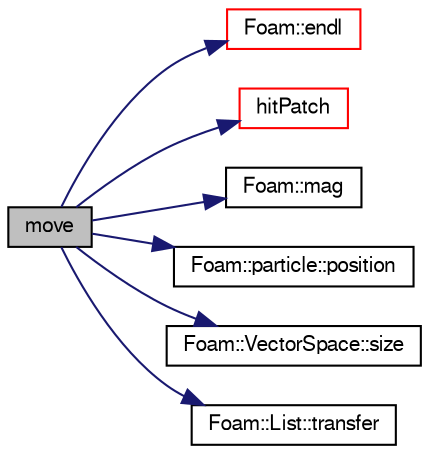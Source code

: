 digraph "move"
{
  bgcolor="transparent";
  edge [fontname="FreeSans",fontsize="10",labelfontname="FreeSans",labelfontsize="10"];
  node [fontname="FreeSans",fontsize="10",shape=record];
  rankdir="LR";
  Node79 [label="move",height=0.2,width=0.4,color="black", fillcolor="grey75", style="filled", fontcolor="black"];
  Node79 -> Node80 [color="midnightblue",fontsize="10",style="solid",fontname="FreeSans"];
  Node80 [label="Foam::endl",height=0.2,width=0.4,color="red",URL="$a21124.html#a2db8fe02a0d3909e9351bb4275b23ce4",tooltip="Add newline and flush stream. "];
  Node79 -> Node82 [color="midnightblue",fontsize="10",style="solid",fontname="FreeSans"];
  Node82 [label="hitPatch",height=0.2,width=0.4,color="red",URL="$a28774.html#a4caf1bad861c1ac81a4479c6de40ec58",tooltip="Overridable function to handle the particle hitting a patch. "];
  Node79 -> Node89 [color="midnightblue",fontsize="10",style="solid",fontname="FreeSans"];
  Node89 [label="Foam::mag",height=0.2,width=0.4,color="black",URL="$a21124.html#a929da2a3fdcf3dacbbe0487d3a330dae"];
  Node79 -> Node90 [color="midnightblue",fontsize="10",style="solid",fontname="FreeSans"];
  Node90 [label="Foam::particle::position",height=0.2,width=0.4,color="black",URL="$a23586.html#aec20ad6ba1a80369ac11240fe4b9360e",tooltip="Return current particle position. "];
  Node79 -> Node91 [color="midnightblue",fontsize="10",style="solid",fontname="FreeSans"];
  Node91 [label="Foam::VectorSpace::size",height=0.2,width=0.4,color="black",URL="$a28490.html#a9facbf0a118d395c89884e45a5ca4e4b",tooltip="Return the number of elements in the VectorSpace = nCmpt. "];
  Node79 -> Node92 [color="midnightblue",fontsize="10",style="solid",fontname="FreeSans"];
  Node92 [label="Foam::List::transfer",height=0.2,width=0.4,color="black",URL="$a25694.html#a25ad1d2084d16b234b0cf91c07e832c0",tooltip="Transfer the contents of the argument List into this list. "];
}
